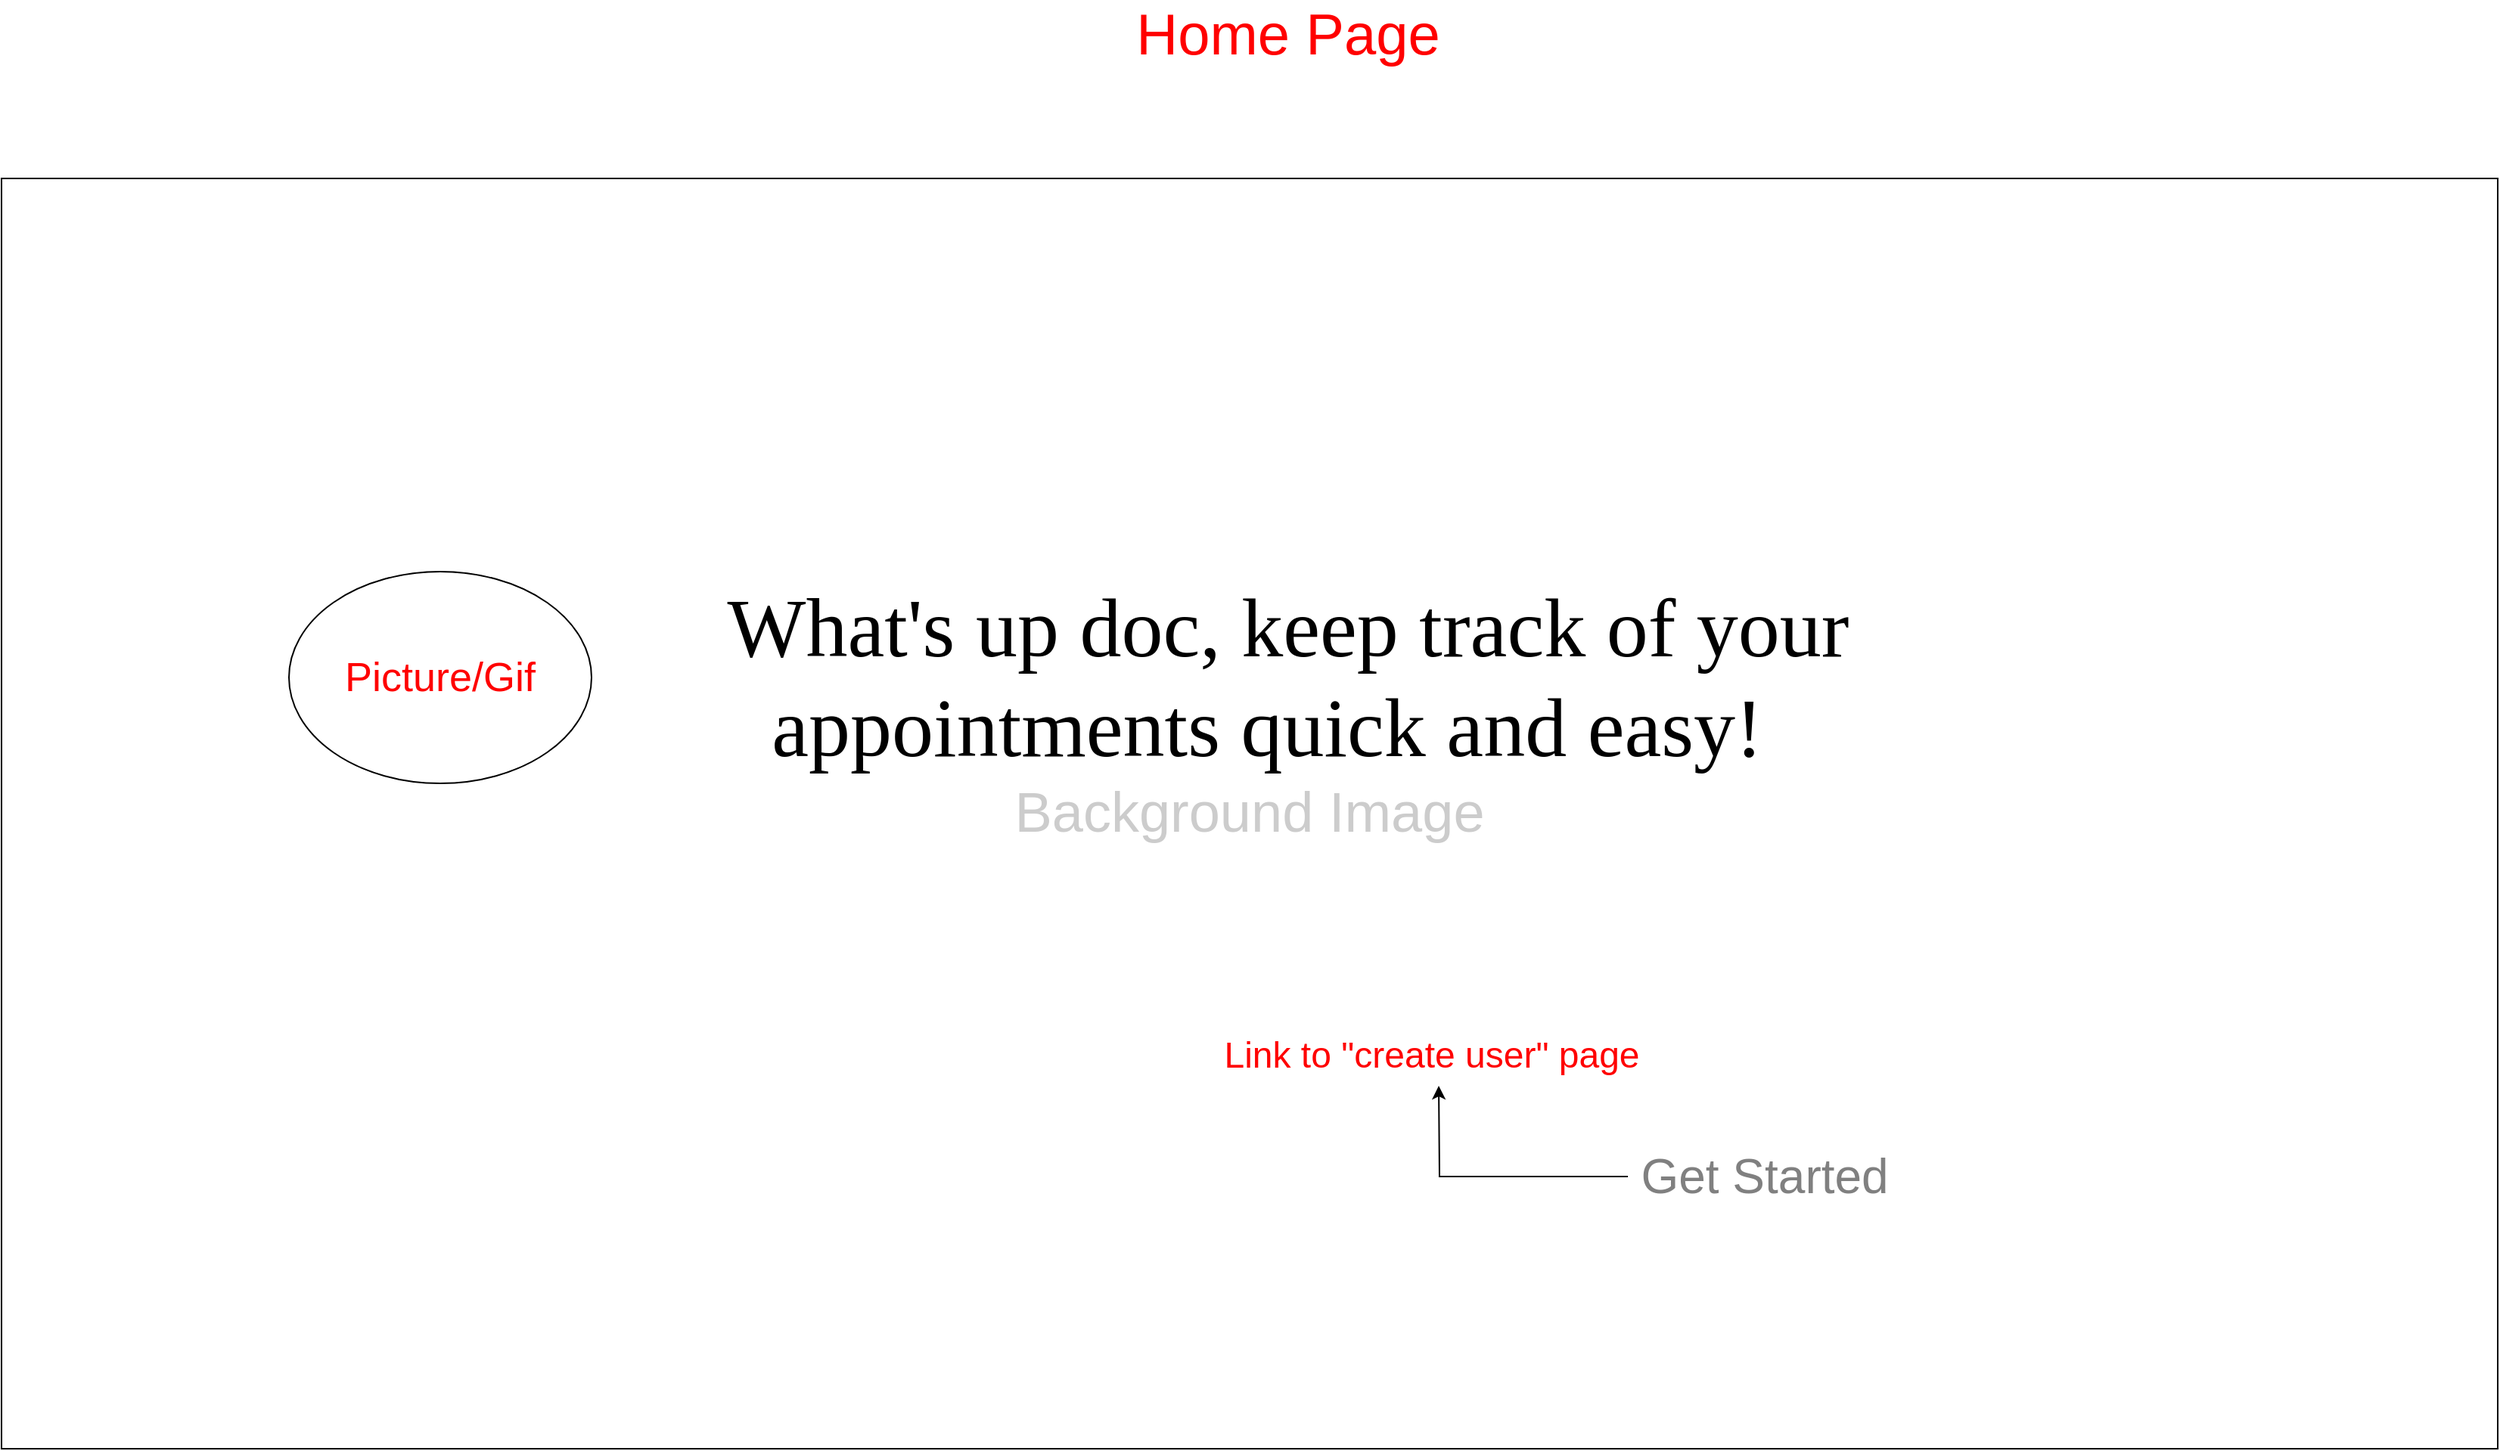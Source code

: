 <mxfile version="14.2.9" type="device"><diagram name="Page-1" id="c9db0220-8083-56f3-ca83-edcdcd058819"><mxGraphModel dx="1736" dy="964" grid="1" gridSize="10" guides="1" tooltips="1" connect="1" arrows="1" fold="1" page="1" pageScale="1.5" pageWidth="1169" pageHeight="827" background="#ffffff" math="0" shadow="0"><root><mxCell id="0" style=";html=1;"/><mxCell id="1" style=";html=1;" parent="0"/><mxCell id="h4DjA7w0zf2BSsilCmqa-1" value="&lt;font style=&quot;font-size: 38px&quot; color=&quot;#ff0000&quot;&gt;Home Page&lt;/font&gt;" style="text;html=1;align=center;verticalAlign=middle;resizable=0;points=[];autosize=1;" vertex="1" parent="1"><mxGeometry x="780" y="110" width="220" height="30" as="geometry"/></mxCell><mxCell id="h4DjA7w0zf2BSsilCmqa-2" value="&lt;font style=&quot;font-size: 37px&quot; color=&quot;#cccccc&quot;&gt;Background Image&lt;/font&gt;" style="rounded=0;whiteSpace=wrap;html=1;" vertex="1" parent="1"><mxGeometry x="40" y="220" width="1650" height="840" as="geometry"/></mxCell><mxCell id="h4DjA7w0zf2BSsilCmqa-3" value="&lt;font style=&quot;font-size: 55px&quot; face=&quot;Georgia&quot;&gt;What's up doc, keep track of your&lt;br&gt;appointments quick and easy!&amp;nbsp;&amp;nbsp;&lt;/font&gt;" style="text;html=1;align=center;verticalAlign=middle;resizable=0;points=[];autosize=1;" vertex="1" parent="1"><mxGeometry x="480" y="520" width="820" height="60" as="geometry"/></mxCell><mxCell id="h4DjA7w0zf2BSsilCmqa-6" value="" style="edgeStyle=orthogonalEdgeStyle;rounded=0;orthogonalLoop=1;jettySize=auto;html=1;" edge="1" parent="1" source="h4DjA7w0zf2BSsilCmqa-5"><mxGeometry relative="1" as="geometry"><mxPoint x="990" y="820" as="targetPoint"/></mxGeometry></mxCell><mxCell id="h4DjA7w0zf2BSsilCmqa-5" value="&lt;font style=&quot;font-size: 32px&quot; color=&quot;#808080&quot;&gt;Get Started&lt;/font&gt;" style="text;html=1;align=center;verticalAlign=middle;resizable=0;points=[];autosize=1;" vertex="1" parent="1"><mxGeometry x="1115" y="865" width="180" height="30" as="geometry"/></mxCell><mxCell id="h4DjA7w0zf2BSsilCmqa-8" value="&lt;font style=&quot;font-size: 24px&quot; color=&quot;#ff0000&quot;&gt;Link to &quot;create user&quot; page&lt;/font&gt;" style="text;html=1;align=center;verticalAlign=middle;resizable=0;points=[];autosize=1;" vertex="1" parent="1"><mxGeometry x="840" y="790" width="290" height="20" as="geometry"/></mxCell><mxCell id="h4DjA7w0zf2BSsilCmqa-10" value="&lt;span style=&quot;font-size: 27px&quot;&gt;&lt;font color=&quot;#ff0000&quot;&gt;Picture/Gif&lt;/font&gt;&lt;/span&gt;" style="ellipse;whiteSpace=wrap;html=1;fillColor=#ffffff;" vertex="1" parent="1"><mxGeometry x="230" y="480" width="200" height="140" as="geometry"/></mxCell></root></mxGraphModel></diagram></mxfile>